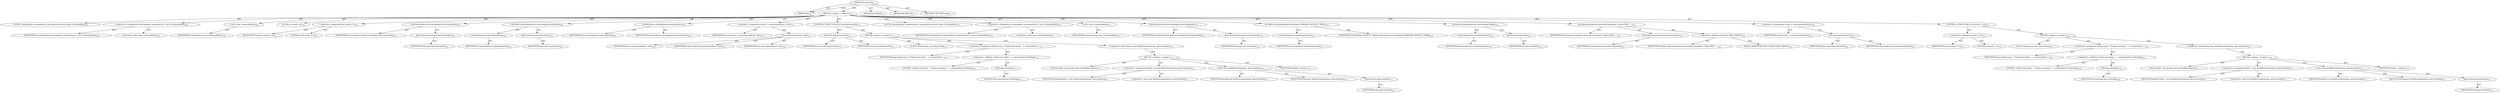 digraph "execute" {  
"111669149697" [label = <(METHOD,execute)<SUB>99</SUB>> ]
"115964116992" [label = <(PARAM,this)<SUB>99</SUB>> ]
"25769803777" [label = <(BLOCK,&lt;empty&gt;,&lt;empty&gt;)<SUB>99</SUB>> ]
"94489280512" [label = <(LOCAL,Commandline commandLine: org.apache.tools.ant.types.Commandline)<SUB>100</SUB>> ]
"30064771086" [label = <(&lt;operator&gt;.assignment,Commandline commandLine = new Commandline())<SUB>100</SUB>> ]
"68719476779" [label = <(IDENTIFIER,commandLine,Commandline commandLine = new Commandline())<SUB>100</SUB>> ]
"30064771087" [label = <(&lt;operator&gt;.alloc,new Commandline())<SUB>100</SUB>> ]
"30064771088" [label = <(&lt;init&gt;,new Commandline())<SUB>100</SUB>> ]
"68719476780" [label = <(IDENTIFIER,commandLine,new Commandline())<SUB>100</SUB>> ]
"94489280513" [label = <(LOCAL,int result: int)<SUB>101</SUB>> ]
"30064771089" [label = <(&lt;operator&gt;.assignment,int result = 0)<SUB>101</SUB>> ]
"68719476781" [label = <(IDENTIFIER,result,int result = 0)<SUB>101</SUB>> ]
"90194313222" [label = <(LITERAL,0,int result = 0)<SUB>101</SUB>> ]
"30064771090" [label = <(setExecutable,setExecutable(getCcmCommand()))<SUB>105</SUB>> ]
"68719476782" [label = <(IDENTIFIER,commandLine,setExecutable(getCcmCommand()))<SUB>105</SUB>> ]
"30064771091" [label = <(getCcmCommand,getCcmCommand())<SUB>105</SUB>> ]
"68719476736" [label = <(IDENTIFIER,this,getCcmCommand())<SUB>105</SUB>> ]
"30064771092" [label = <(setValue,createArgument().setValue(getCcmAction()))<SUB>106</SUB>> ]
"30064771093" [label = <(createArgument,createArgument())<SUB>106</SUB>> ]
"68719476783" [label = <(IDENTIFIER,commandLine,createArgument())<SUB>106</SUB>> ]
"30064771094" [label = <(getCcmAction,getCcmAction())<SUB>106</SUB>> ]
"68719476737" [label = <(IDENTIFIER,this,getCcmAction())<SUB>106</SUB>> ]
"30064771095" [label = <(checkOptions,checkOptions(commandLine))<SUB>108</SUB>> ]
"68719476738" [label = <(IDENTIFIER,this,checkOptions(commandLine))<SUB>108</SUB>> ]
"68719476784" [label = <(IDENTIFIER,commandLine,checkOptions(commandLine))<SUB>108</SUB>> ]
"30064771096" [label = <(&lt;operator&gt;.assignment,result = run(commandLine, this))<SUB>110</SUB>> ]
"68719476785" [label = <(IDENTIFIER,result,result = run(commandLine, this))<SUB>110</SUB>> ]
"30064771097" [label = <(run,run(commandLine, this))<SUB>110</SUB>> ]
"68719476740" [label = <(IDENTIFIER,this,run(commandLine, this))<SUB>110</SUB>> ]
"68719476786" [label = <(IDENTIFIER,commandLine,run(commandLine, this))<SUB>110</SUB>> ]
"68719476739" [label = <(IDENTIFIER,this,run(commandLine, this))<SUB>110</SUB>> ]
"47244640256" [label = <(CONTROL_STRUCTURE,IF,if (isFailure(result)))<SUB>111</SUB>> ]
"30064771098" [label = <(isFailure,isFailure(result))<SUB>111</SUB>> ]
"68719476787" [label = <(IDENTIFIER,Execute,isFailure(result))<SUB>111</SUB>> ]
"68719476788" [label = <(IDENTIFIER,result,isFailure(result))<SUB>111</SUB>> ]
"25769803778" [label = <(BLOCK,&lt;empty&gt;,&lt;empty&gt;)<SUB>111</SUB>> ]
"94489280514" [label = <(LOCAL,String msg: java.lang.String)<SUB>112</SUB>> ]
"30064771099" [label = <(&lt;operator&gt;.assignment,String msg = &quot;Failed executing: &quot; + commandLine...)<SUB>112</SUB>> ]
"68719476789" [label = <(IDENTIFIER,msg,String msg = &quot;Failed executing: &quot; + commandLine...)<SUB>112</SUB>> ]
"30064771100" [label = <(&lt;operator&gt;.addition,&quot;Failed executing: &quot; + commandLine.toString())<SUB>112</SUB>> ]
"90194313223" [label = <(LITERAL,&quot;Failed executing: &quot;,&quot;Failed executing: &quot; + commandLine.toString())<SUB>112</SUB>> ]
"30064771101" [label = <(toString,toString())<SUB>112</SUB>> ]
"68719476790" [label = <(IDENTIFIER,commandLine,toString())<SUB>112</SUB>> ]
"30064771102" [label = <(&lt;operator&gt;.throw,throw new BuildException(msg, getLocation());)<SUB>113</SUB>> ]
"25769803779" [label = <(BLOCK,&lt;empty&gt;,&lt;empty&gt;)<SUB>113</SUB>> ]
"94489280515" [label = <(LOCAL,$obj0: org.apache.tools.ant.BuildException)<SUB>113</SUB>> ]
"30064771103" [label = <(&lt;operator&gt;.assignment,$obj0 = new BuildException(msg, getLocation()))<SUB>113</SUB>> ]
"68719476791" [label = <(IDENTIFIER,$obj0,$obj0 = new BuildException(msg, getLocation()))<SUB>113</SUB>> ]
"30064771104" [label = <(&lt;operator&gt;.alloc,new BuildException(msg, getLocation()))<SUB>113</SUB>> ]
"30064771105" [label = <(&lt;init&gt;,new BuildException(msg, getLocation()))<SUB>113</SUB>> ]
"68719476792" [label = <(IDENTIFIER,$obj0,new BuildException(msg, getLocation()))<SUB>113</SUB>> ]
"68719476793" [label = <(IDENTIFIER,msg,new BuildException(msg, getLocation()))<SUB>113</SUB>> ]
"30064771106" [label = <(getLocation,getLocation())<SUB>113</SUB>> ]
"68719476741" [label = <(IDENTIFIER,this,getLocation())<SUB>113</SUB>> ]
"68719476794" [label = <(IDENTIFIER,$obj0,&lt;empty&gt;)<SUB>113</SUB>> ]
"94489280516" [label = <(LOCAL,Commandline commandLine2: org.apache.tools.ant.types.Commandline)<SUB>117</SUB>> ]
"30064771107" [label = <(&lt;operator&gt;.assignment,Commandline commandLine2 = new Commandline())<SUB>117</SUB>> ]
"68719476795" [label = <(IDENTIFIER,commandLine2,Commandline commandLine2 = new Commandline())<SUB>117</SUB>> ]
"30064771108" [label = <(&lt;operator&gt;.alloc,new Commandline())<SUB>117</SUB>> ]
"30064771109" [label = <(&lt;init&gt;,new Commandline())<SUB>117</SUB>> ]
"68719476796" [label = <(IDENTIFIER,commandLine2,new Commandline())<SUB>117</SUB>> ]
"30064771110" [label = <(setExecutable,setExecutable(getCcmCommand()))<SUB>118</SUB>> ]
"68719476797" [label = <(IDENTIFIER,commandLine2,setExecutable(getCcmCommand()))<SUB>118</SUB>> ]
"30064771111" [label = <(getCcmCommand,getCcmCommand())<SUB>118</SUB>> ]
"68719476742" [label = <(IDENTIFIER,this,getCcmCommand())<SUB>118</SUB>> ]
"30064771112" [label = <(setValue,createArgument().setValue(COMMAND_DEFAULT_TASK))<SUB>119</SUB>> ]
"30064771113" [label = <(createArgument,createArgument())<SUB>119</SUB>> ]
"68719476798" [label = <(IDENTIFIER,commandLine2,createArgument())<SUB>119</SUB>> ]
"68719476799" [label = <(IDENTIFIER,COMMAND_DEFAULT_TASK,createArgument().setValue(COMMAND_DEFAULT_TASK))<SUB>119</SUB>> ]
"30064771114" [label = <(setValue,createArgument().setValue(getTask()))<SUB>120</SUB>> ]
"30064771115" [label = <(createArgument,createArgument())<SUB>120</SUB>> ]
"68719476800" [label = <(IDENTIFIER,commandLine2,createArgument())<SUB>120</SUB>> ]
"30064771116" [label = <(getTask,this.getTask())<SUB>120</SUB>> ]
"68719476743" [label = <(IDENTIFIER,this,this.getTask())<SUB>120</SUB>> ]
"30064771117" [label = <(log,log(commandLine.describeCommand(), Project.MSG_...)<SUB>122</SUB>> ]
"68719476744" [label = <(IDENTIFIER,this,log(commandLine.describeCommand(), Project.MSG_...)<SUB>122</SUB>> ]
"30064771118" [label = <(describeCommand,describeCommand())<SUB>122</SUB>> ]
"68719476801" [label = <(IDENTIFIER,commandLine,describeCommand())<SUB>122</SUB>> ]
"30064771119" [label = <(&lt;operator&gt;.fieldAccess,Project.MSG_DEBUG)<SUB>122</SUB>> ]
"68719476802" [label = <(IDENTIFIER,Project,log(commandLine.describeCommand(), Project.MSG_...)<SUB>122</SUB>> ]
"55834574854" [label = <(FIELD_IDENTIFIER,MSG_DEBUG,MSG_DEBUG)<SUB>122</SUB>> ]
"30064771120" [label = <(&lt;operator&gt;.assignment,result = run(commandLine2))<SUB>124</SUB>> ]
"68719476803" [label = <(IDENTIFIER,result,result = run(commandLine2))<SUB>124</SUB>> ]
"30064771121" [label = <(run,run(commandLine2))<SUB>124</SUB>> ]
"68719476745" [label = <(IDENTIFIER,this,run(commandLine2))<SUB>124</SUB>> ]
"68719476804" [label = <(IDENTIFIER,commandLine2,run(commandLine2))<SUB>124</SUB>> ]
"47244640257" [label = <(CONTROL_STRUCTURE,IF,if (result != 0))<SUB>125</SUB>> ]
"30064771122" [label = <(&lt;operator&gt;.notEquals,result != 0)<SUB>125</SUB>> ]
"68719476805" [label = <(IDENTIFIER,result,result != 0)<SUB>125</SUB>> ]
"90194313224" [label = <(LITERAL,0,result != 0)<SUB>125</SUB>> ]
"25769803780" [label = <(BLOCK,&lt;empty&gt;,&lt;empty&gt;)<SUB>125</SUB>> ]
"94489280517" [label = <(LOCAL,String msg: java.lang.String)<SUB>126</SUB>> ]
"30064771123" [label = <(&lt;operator&gt;.assignment,String msg = &quot;Failed executing: &quot; + commandLine...)<SUB>126</SUB>> ]
"68719476806" [label = <(IDENTIFIER,msg,String msg = &quot;Failed executing: &quot; + commandLine...)<SUB>126</SUB>> ]
"30064771124" [label = <(&lt;operator&gt;.addition,&quot;Failed executing: &quot; + commandLine2.toString())<SUB>126</SUB>> ]
"90194313225" [label = <(LITERAL,&quot;Failed executing: &quot;,&quot;Failed executing: &quot; + commandLine2.toString())<SUB>126</SUB>> ]
"30064771125" [label = <(toString,toString())<SUB>126</SUB>> ]
"68719476807" [label = <(IDENTIFIER,commandLine2,toString())<SUB>126</SUB>> ]
"30064771126" [label = <(&lt;operator&gt;.throw,throw new BuildException(msg, getLocation());)<SUB>127</SUB>> ]
"25769803781" [label = <(BLOCK,&lt;empty&gt;,&lt;empty&gt;)<SUB>127</SUB>> ]
"94489280518" [label = <(LOCAL,$obj1: org.apache.tools.ant.BuildException)<SUB>127</SUB>> ]
"30064771127" [label = <(&lt;operator&gt;.assignment,$obj1 = new BuildException(msg, getLocation()))<SUB>127</SUB>> ]
"68719476808" [label = <(IDENTIFIER,$obj1,$obj1 = new BuildException(msg, getLocation()))<SUB>127</SUB>> ]
"30064771128" [label = <(&lt;operator&gt;.alloc,new BuildException(msg, getLocation()))<SUB>127</SUB>> ]
"30064771129" [label = <(&lt;init&gt;,new BuildException(msg, getLocation()))<SUB>127</SUB>> ]
"68719476809" [label = <(IDENTIFIER,$obj1,new BuildException(msg, getLocation()))<SUB>127</SUB>> ]
"68719476810" [label = <(IDENTIFIER,msg,new BuildException(msg, getLocation()))<SUB>127</SUB>> ]
"30064771130" [label = <(getLocation,getLocation())<SUB>127</SUB>> ]
"68719476746" [label = <(IDENTIFIER,this,getLocation())<SUB>127</SUB>> ]
"68719476811" [label = <(IDENTIFIER,$obj1,&lt;empty&gt;)<SUB>127</SUB>> ]
"133143986184" [label = <(MODIFIER,PUBLIC)> ]
"133143986185" [label = <(MODIFIER,VIRTUAL)> ]
"128849018881" [label = <(METHOD_RETURN,void)<SUB>99</SUB>> ]
  "111669149697" -> "115964116992"  [ label = "AST: "] 
  "111669149697" -> "25769803777"  [ label = "AST: "] 
  "111669149697" -> "133143986184"  [ label = "AST: "] 
  "111669149697" -> "133143986185"  [ label = "AST: "] 
  "111669149697" -> "128849018881"  [ label = "AST: "] 
  "25769803777" -> "94489280512"  [ label = "AST: "] 
  "25769803777" -> "30064771086"  [ label = "AST: "] 
  "25769803777" -> "30064771088"  [ label = "AST: "] 
  "25769803777" -> "94489280513"  [ label = "AST: "] 
  "25769803777" -> "30064771089"  [ label = "AST: "] 
  "25769803777" -> "30064771090"  [ label = "AST: "] 
  "25769803777" -> "30064771092"  [ label = "AST: "] 
  "25769803777" -> "30064771095"  [ label = "AST: "] 
  "25769803777" -> "30064771096"  [ label = "AST: "] 
  "25769803777" -> "47244640256"  [ label = "AST: "] 
  "25769803777" -> "94489280516"  [ label = "AST: "] 
  "25769803777" -> "30064771107"  [ label = "AST: "] 
  "25769803777" -> "30064771109"  [ label = "AST: "] 
  "25769803777" -> "30064771110"  [ label = "AST: "] 
  "25769803777" -> "30064771112"  [ label = "AST: "] 
  "25769803777" -> "30064771114"  [ label = "AST: "] 
  "25769803777" -> "30064771117"  [ label = "AST: "] 
  "25769803777" -> "30064771120"  [ label = "AST: "] 
  "25769803777" -> "47244640257"  [ label = "AST: "] 
  "30064771086" -> "68719476779"  [ label = "AST: "] 
  "30064771086" -> "30064771087"  [ label = "AST: "] 
  "30064771088" -> "68719476780"  [ label = "AST: "] 
  "30064771089" -> "68719476781"  [ label = "AST: "] 
  "30064771089" -> "90194313222"  [ label = "AST: "] 
  "30064771090" -> "68719476782"  [ label = "AST: "] 
  "30064771090" -> "30064771091"  [ label = "AST: "] 
  "30064771091" -> "68719476736"  [ label = "AST: "] 
  "30064771092" -> "30064771093"  [ label = "AST: "] 
  "30064771092" -> "30064771094"  [ label = "AST: "] 
  "30064771093" -> "68719476783"  [ label = "AST: "] 
  "30064771094" -> "68719476737"  [ label = "AST: "] 
  "30064771095" -> "68719476738"  [ label = "AST: "] 
  "30064771095" -> "68719476784"  [ label = "AST: "] 
  "30064771096" -> "68719476785"  [ label = "AST: "] 
  "30064771096" -> "30064771097"  [ label = "AST: "] 
  "30064771097" -> "68719476740"  [ label = "AST: "] 
  "30064771097" -> "68719476786"  [ label = "AST: "] 
  "30064771097" -> "68719476739"  [ label = "AST: "] 
  "47244640256" -> "30064771098"  [ label = "AST: "] 
  "47244640256" -> "25769803778"  [ label = "AST: "] 
  "30064771098" -> "68719476787"  [ label = "AST: "] 
  "30064771098" -> "68719476788"  [ label = "AST: "] 
  "25769803778" -> "94489280514"  [ label = "AST: "] 
  "25769803778" -> "30064771099"  [ label = "AST: "] 
  "25769803778" -> "30064771102"  [ label = "AST: "] 
  "30064771099" -> "68719476789"  [ label = "AST: "] 
  "30064771099" -> "30064771100"  [ label = "AST: "] 
  "30064771100" -> "90194313223"  [ label = "AST: "] 
  "30064771100" -> "30064771101"  [ label = "AST: "] 
  "30064771101" -> "68719476790"  [ label = "AST: "] 
  "30064771102" -> "25769803779"  [ label = "AST: "] 
  "25769803779" -> "94489280515"  [ label = "AST: "] 
  "25769803779" -> "30064771103"  [ label = "AST: "] 
  "25769803779" -> "30064771105"  [ label = "AST: "] 
  "25769803779" -> "68719476794"  [ label = "AST: "] 
  "30064771103" -> "68719476791"  [ label = "AST: "] 
  "30064771103" -> "30064771104"  [ label = "AST: "] 
  "30064771105" -> "68719476792"  [ label = "AST: "] 
  "30064771105" -> "68719476793"  [ label = "AST: "] 
  "30064771105" -> "30064771106"  [ label = "AST: "] 
  "30064771106" -> "68719476741"  [ label = "AST: "] 
  "30064771107" -> "68719476795"  [ label = "AST: "] 
  "30064771107" -> "30064771108"  [ label = "AST: "] 
  "30064771109" -> "68719476796"  [ label = "AST: "] 
  "30064771110" -> "68719476797"  [ label = "AST: "] 
  "30064771110" -> "30064771111"  [ label = "AST: "] 
  "30064771111" -> "68719476742"  [ label = "AST: "] 
  "30064771112" -> "30064771113"  [ label = "AST: "] 
  "30064771112" -> "68719476799"  [ label = "AST: "] 
  "30064771113" -> "68719476798"  [ label = "AST: "] 
  "30064771114" -> "30064771115"  [ label = "AST: "] 
  "30064771114" -> "30064771116"  [ label = "AST: "] 
  "30064771115" -> "68719476800"  [ label = "AST: "] 
  "30064771116" -> "68719476743"  [ label = "AST: "] 
  "30064771117" -> "68719476744"  [ label = "AST: "] 
  "30064771117" -> "30064771118"  [ label = "AST: "] 
  "30064771117" -> "30064771119"  [ label = "AST: "] 
  "30064771118" -> "68719476801"  [ label = "AST: "] 
  "30064771119" -> "68719476802"  [ label = "AST: "] 
  "30064771119" -> "55834574854"  [ label = "AST: "] 
  "30064771120" -> "68719476803"  [ label = "AST: "] 
  "30064771120" -> "30064771121"  [ label = "AST: "] 
  "30064771121" -> "68719476745"  [ label = "AST: "] 
  "30064771121" -> "68719476804"  [ label = "AST: "] 
  "47244640257" -> "30064771122"  [ label = "AST: "] 
  "47244640257" -> "25769803780"  [ label = "AST: "] 
  "30064771122" -> "68719476805"  [ label = "AST: "] 
  "30064771122" -> "90194313224"  [ label = "AST: "] 
  "25769803780" -> "94489280517"  [ label = "AST: "] 
  "25769803780" -> "30064771123"  [ label = "AST: "] 
  "25769803780" -> "30064771126"  [ label = "AST: "] 
  "30064771123" -> "68719476806"  [ label = "AST: "] 
  "30064771123" -> "30064771124"  [ label = "AST: "] 
  "30064771124" -> "90194313225"  [ label = "AST: "] 
  "30064771124" -> "30064771125"  [ label = "AST: "] 
  "30064771125" -> "68719476807"  [ label = "AST: "] 
  "30064771126" -> "25769803781"  [ label = "AST: "] 
  "25769803781" -> "94489280518"  [ label = "AST: "] 
  "25769803781" -> "30064771127"  [ label = "AST: "] 
  "25769803781" -> "30064771129"  [ label = "AST: "] 
  "25769803781" -> "68719476811"  [ label = "AST: "] 
  "30064771127" -> "68719476808"  [ label = "AST: "] 
  "30064771127" -> "30064771128"  [ label = "AST: "] 
  "30064771129" -> "68719476809"  [ label = "AST: "] 
  "30064771129" -> "68719476810"  [ label = "AST: "] 
  "30064771129" -> "30064771130"  [ label = "AST: "] 
  "30064771130" -> "68719476746"  [ label = "AST: "] 
  "111669149697" -> "115964116992"  [ label = "DDG: "] 
}
